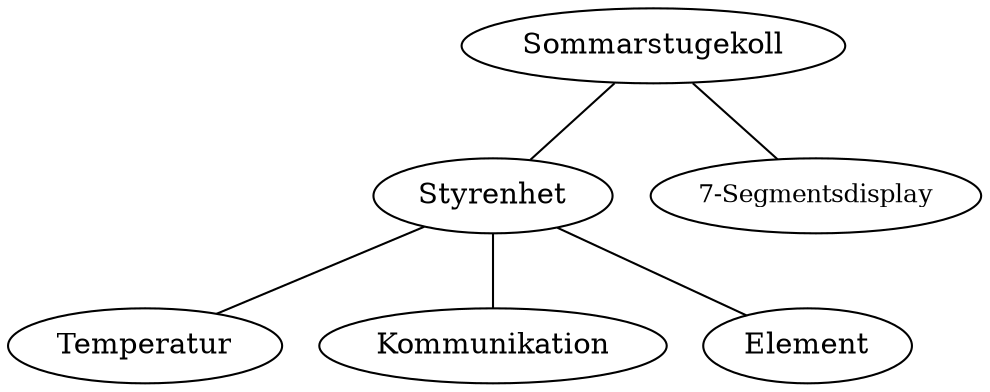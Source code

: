 graph G {
	layout = dot
	Sommarstugekoll -- Styrenhet
	Sommarstugekoll -- seg
	Styrenhet -- Temperatur
	Styrenhet -- Kommunikation
	Styrenhet -- Element
	

	seg [label = "7-Segmentsdisplay", fontsize = "12pt"]
}

